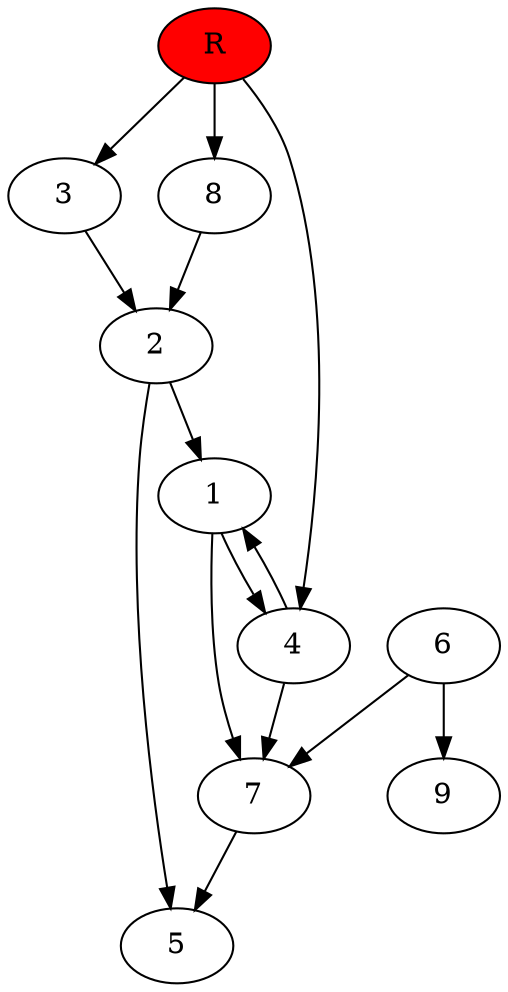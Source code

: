 digraph prb23626 {
	1
	2
	3
	4
	5
	6
	7
	8
	R [fillcolor="#ff0000" style=filled]
	1 -> 4
	1 -> 7
	2 -> 1
	2 -> 5
	3 -> 2
	4 -> 1
	4 -> 7
	6 -> 7
	6 -> 9
	7 -> 5
	8 -> 2
	R -> 3
	R -> 4
	R -> 8
}

